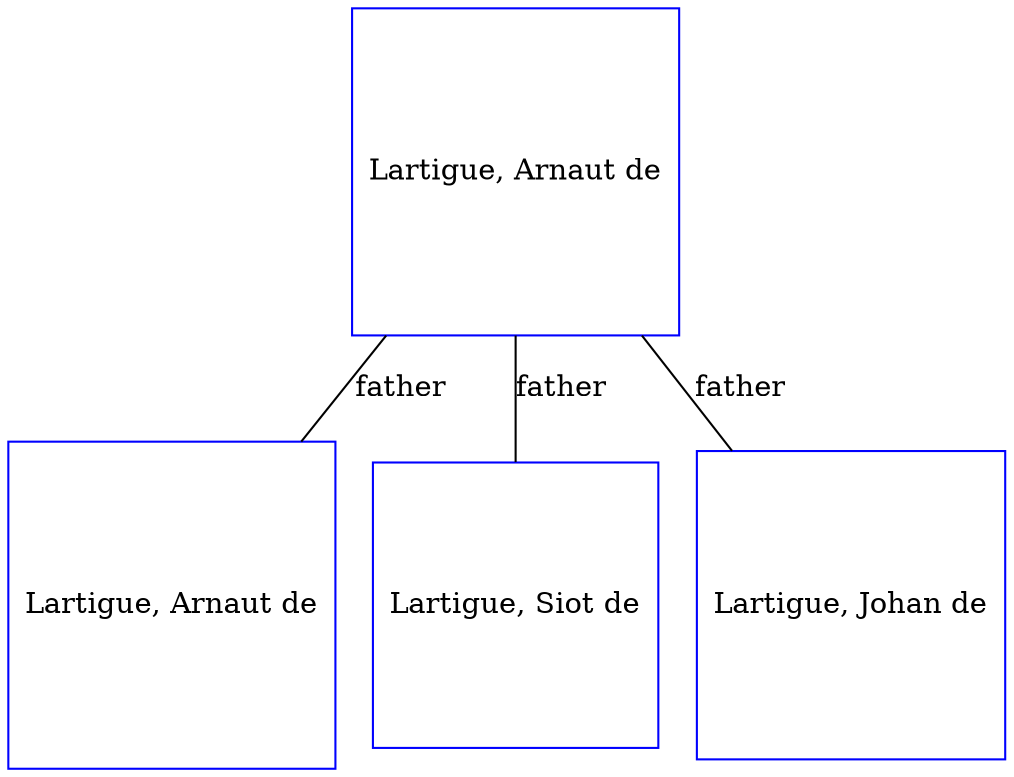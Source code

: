 digraph D {
    edge [dir=none];    node [shape=box];    "016844"   [label="Lartigue, Arnaut de", shape=box, regular=1, color="blue"] ;
"016847"   [label="Lartigue, Arnaut de", shape=box, regular=1, color="blue"] ;
"016849"   [label="Lartigue, Siot de", shape=box, regular=1, color="blue"] ;
"016848"   [label="Lartigue, Johan de", shape=box, regular=1, color="blue"] ;
016844->016847 [label="father",arrowsize=0.0]; 
016844->016849 [label="father",arrowsize=0.0]; 
016844->016848 [label="father",arrowsize=0.0]; 
}